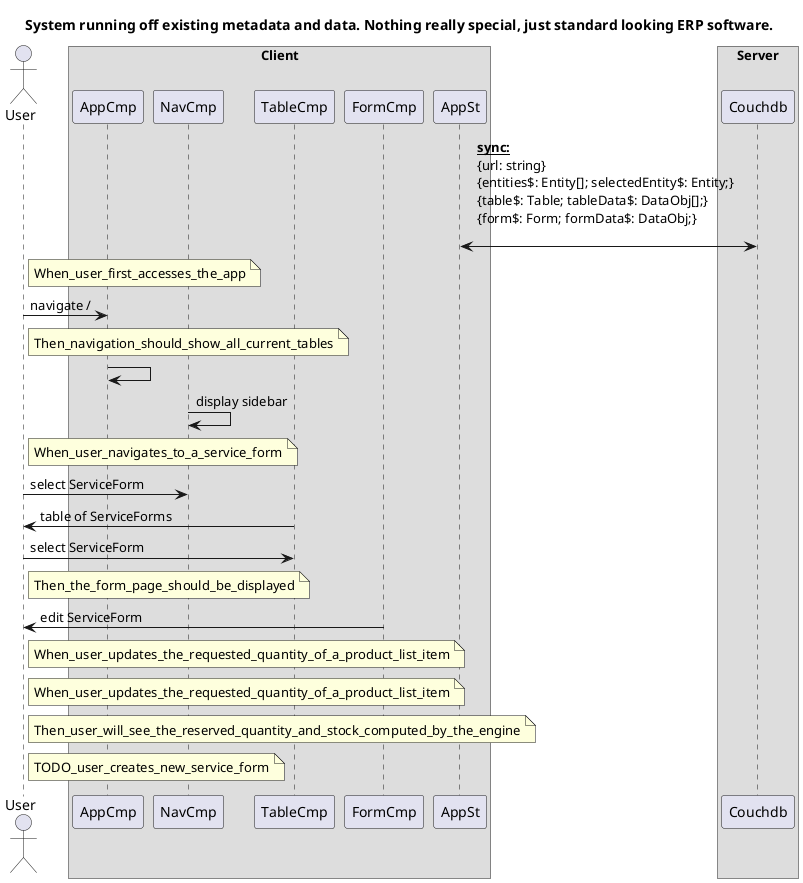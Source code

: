 @startuml

title
System running off existing metadata and data. Nothing really special, just standard looking ERP software.
end title

actor User
box "Client"
    participant AppCmp
    participant NavCmp
    participant TableCmp
    participant FormCmp
    participant AppSt
end box
box "Server"
    participant Couchdb
end box


AppSt <-> Couchdb: **__sync:__**              \n\
{url: string}                                   \n\
{entities$: Entity[]; selectedEntity$: Entity;}   \n\
{table$: Table; tableData$: DataObj[];}           \n\
{form$: Form; formData$: DataObj;}                \n\



note right of User: When_user_first_accesses_the_app
User -> AppCmp: navigate /

note right of User: Then_navigation_should_show_all_current_tables
AppCmp -> AppCmp: 
NavCmp -> NavCmp: display sidebar

note right of User: When_user_navigates_to_a_service_form
User -> NavCmp: select ServiceForm
'if this sets up replication from the server, then perhaps it is better to be a POST becase it will allocate resources on the server
User <- TableCmp: table of ServiceForms
User -> TableCmp: select ServiceForm

note right of User: Then_the_form_page_should_be_displayed
User <- FormCmp: edit ServiceForm

note right of User: When_user_updates_the_requested_quantity_of_a_product_list_item
note right of User: When_user_updates_the_requested_quantity_of_a_product_list_item
note right of User: Then_user_will_see_the_reserved_quantity_and_stock_computed_by_the_engine
note right of User: TODO_user_creates_new_service_form

@enduml

@startuml
title
What is special about Couldev: this standard looking ERP software is implemented using a simple language 
  accessible to business people
end title

actor User
box "Client"
    participant AppCmp
    participant ContainerCmp
    participant AppSt
    participant AppEff
end box
box "Server"
    participant Express
end box


note right of User: TODO_use_editor_to_change_order_of_columns_in_table
note right of User: TOOD_use_editor_to_change_form_layout

note right of User #aqua
So far only simple changes in the ui layout, let's see how easy it is to add new functionality to the system.
We argue it is as simple as editing a Spreadsheet/Excel, anybody who has used Excel with a few formulas can use Cloudev.
end note

note right of User: TODO_create_Revision_Entity
note right of User: TOOD_create_Revision_Form
note right of User: TODO_create_and_edit_revisions

AppEff -> Express: GET /mwz_api/path?filters
AppEff -> Express: PUT /mwz_api/path JSON
AppEff -> Express: GET /mwz_api/path?__metadata
AppEff -> Express: PUT /mwz_api/path?__metadata JSON
AppEff -> Express: GET /mwz_api/path?__uiMetadata
AppEff -> Express: PUT /mwz_api/path?__uiMetadata JSON

@enduml